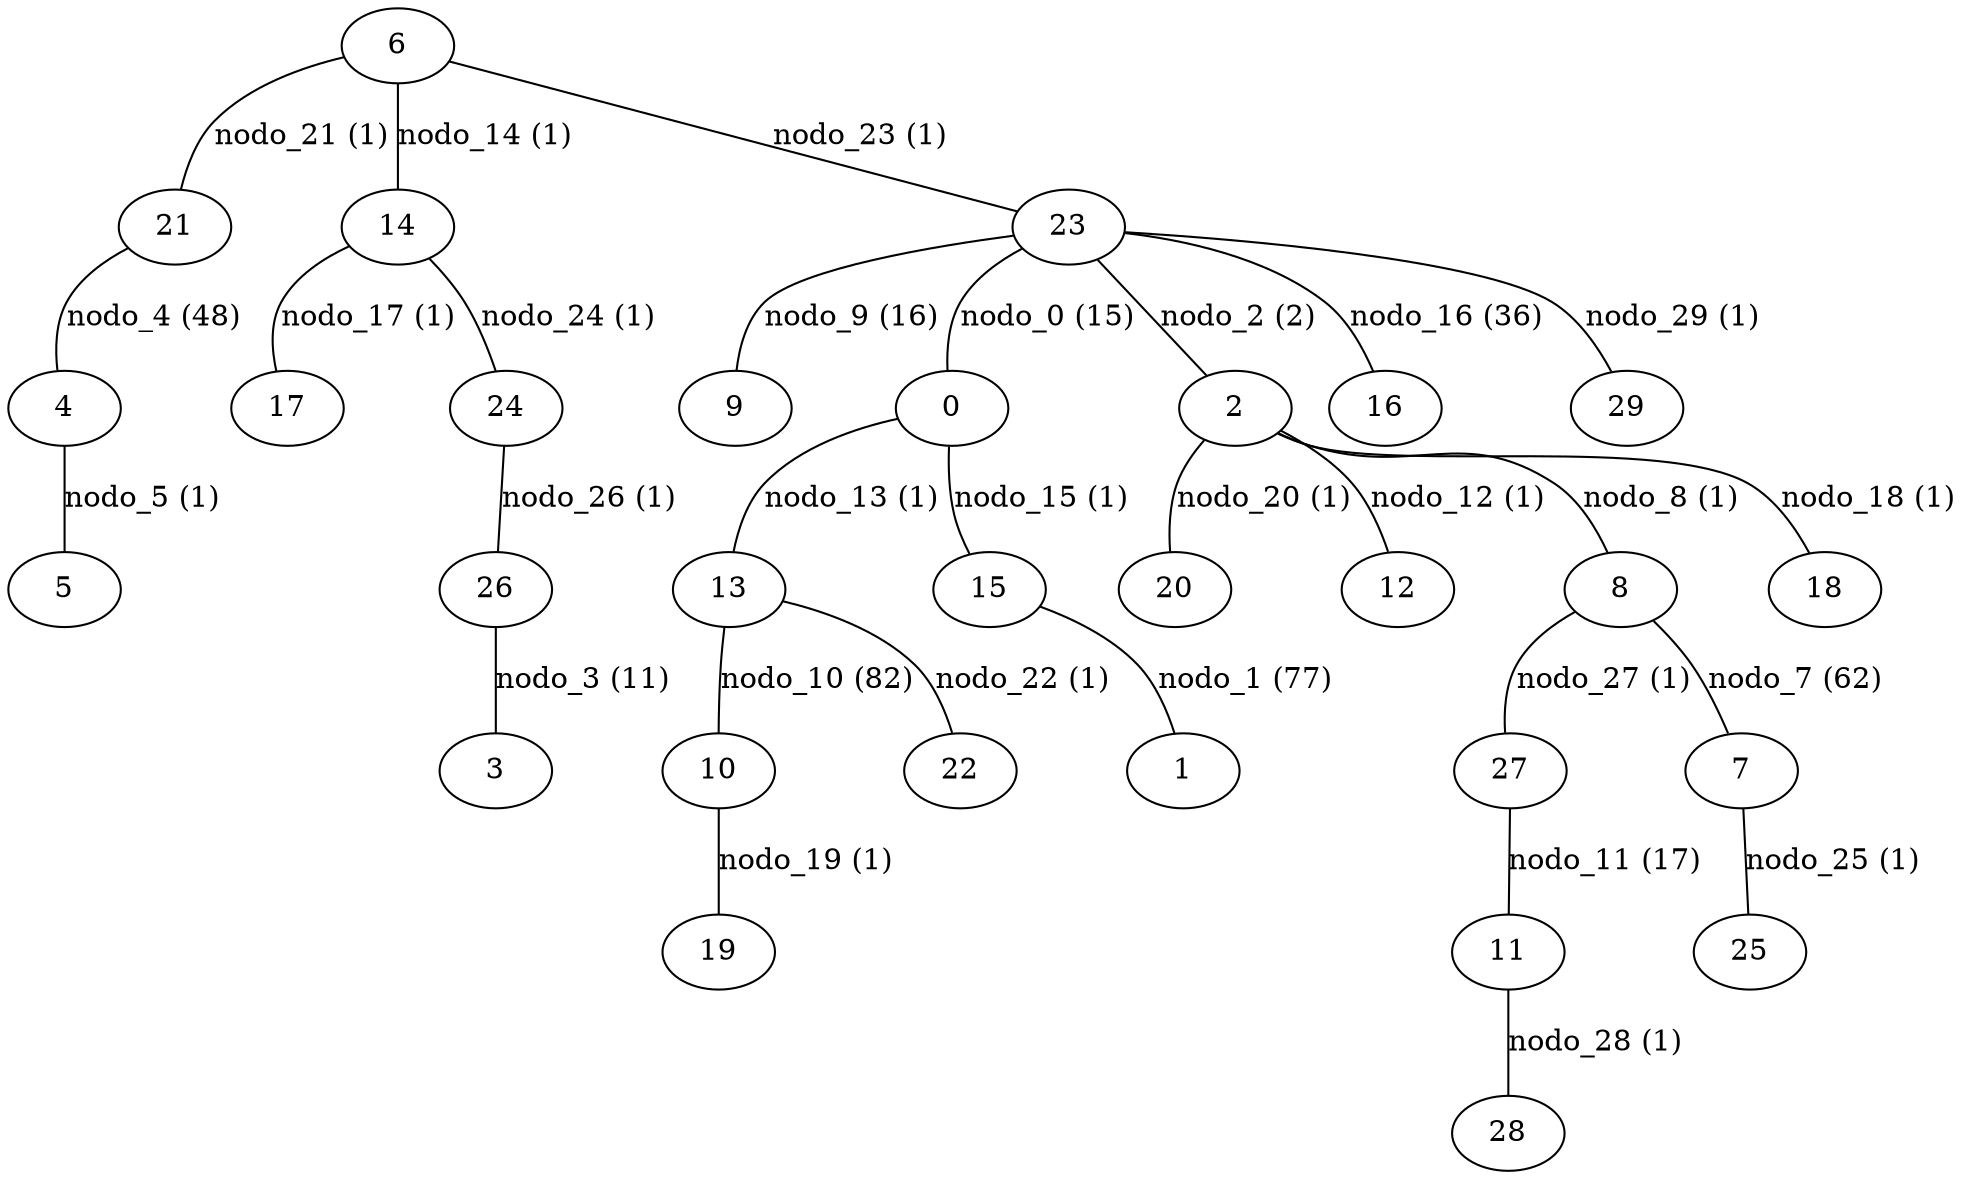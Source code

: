 graph {
  21 -- 4 [label="nodo_4 (48)"];
  6 -- 14 [label="nodo_14 (1)"];
  6 -- 21 [label="nodo_21 (1)"];
  6 -- 23 [label="nodo_23 (1)"];
  23 -- 9 [label="nodo_9 (16)"];
  14 -- 17 [label="nodo_17 (1)"];
  14 -- 24 [label="nodo_24 (1)"];
  23 -- 0 [label="nodo_0 (15)"];
  27 -- 11 [label="nodo_11 (17)"];
  2 -- 20 [label="nodo_20 (1)"];
  23 -- 2 [label="nodo_2 (2)"];
  0 -- 13 [label="nodo_13 (1)"];
  23 -- 16 [label="nodo_16 (36)"];
  23 -- 29 [label="nodo_29 (1)"];
  2 -- 12 [label="nodo_12 (1)"];
  0 -- 15 [label="nodo_15 (1)"];
  24 -- 26 [label="nodo_26 (1)"];
  2 -- 8 [label="nodo_8 (1)"];
  2 -- 18 [label="nodo_18 (1)"];
  26 -- 3 [label="nodo_3 (11)"];
  4 -- 5 [label="nodo_5 (1)"];
  8 -- 7 [label="nodo_7 (62)"];
  8 -- 27 [label="nodo_27 (1)"];
  13 -- 10 [label="nodo_10 (82)"];
  13 -- 22 [label="nodo_22 (1)"];
  15 -- 1 [label="nodo_1 (77)"];
  11 -- 28 [label="nodo_28 (1)"];
  7 -- 25 [label="nodo_25 (1)"];
  10 -- 19 [label="nodo_19 (1)"];
}